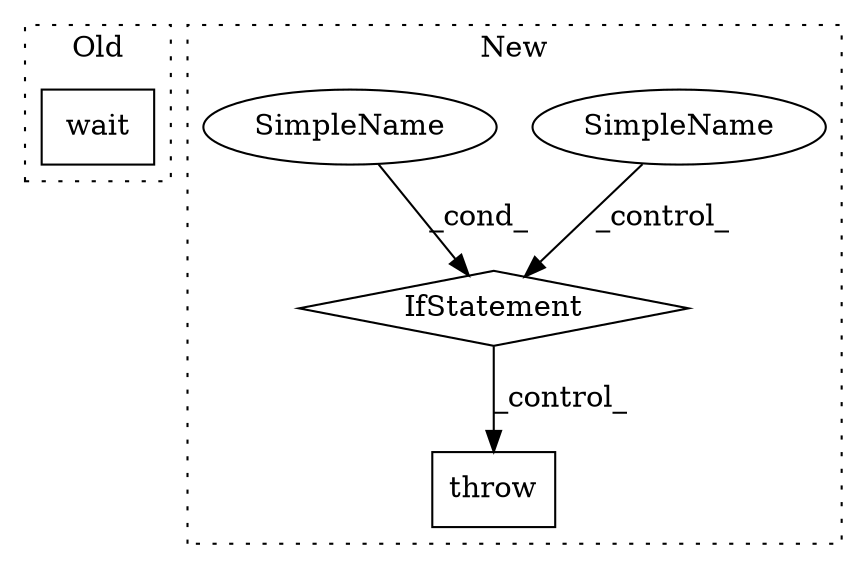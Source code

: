 digraph G {
subgraph cluster0 {
1 [label="wait" a="32" s="3389" l="6" shape="box"];
label = "Old";
style="dotted";
}
subgraph cluster1 {
2 [label="throw" a="53" s="3612" l="6" shape="box"];
3 [label="IfStatement" a="25" s="3582,3596" l="4,2" shape="diamond"];
4 [label="SimpleName" a="42" s="" l="" shape="ellipse"];
5 [label="SimpleName" a="42" s="3586" l="10" shape="ellipse"];
label = "New";
style="dotted";
}
3 -> 2 [label="_control_"];
4 -> 3 [label="_control_"];
5 -> 3 [label="_cond_"];
}